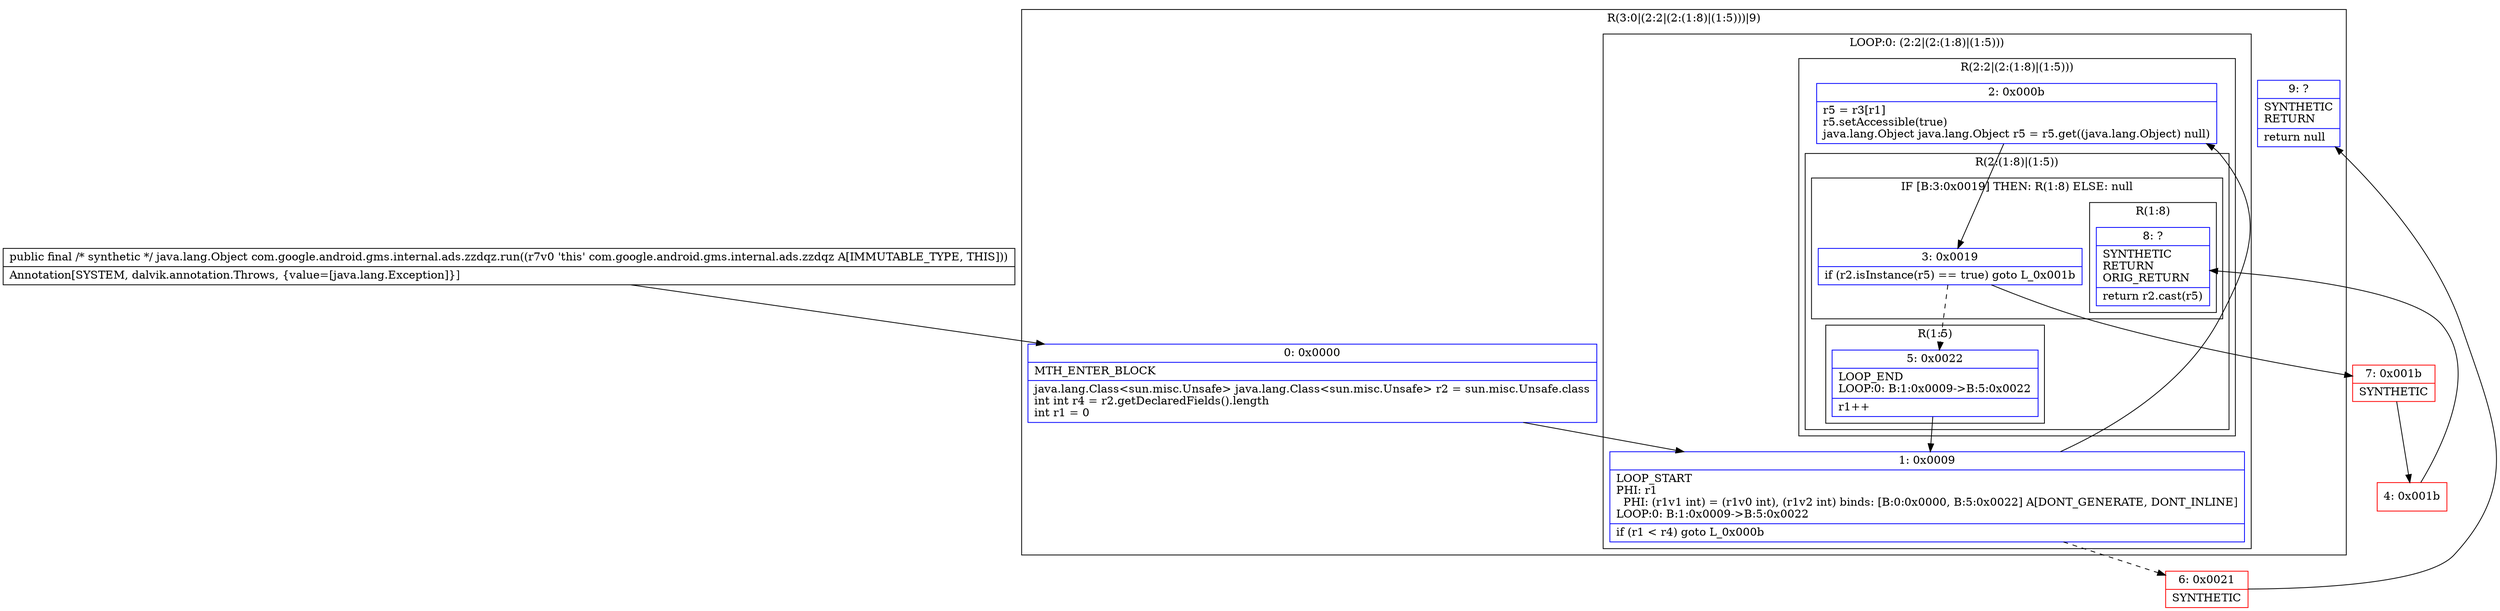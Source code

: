 digraph "CFG forcom.google.android.gms.internal.ads.zzdqz.run()Ljava\/lang\/Object;" {
subgraph cluster_Region_596770286 {
label = "R(3:0|(2:2|(2:(1:8)|(1:5)))|9)";
node [shape=record,color=blue];
Node_0 [shape=record,label="{0\:\ 0x0000|MTH_ENTER_BLOCK\l|java.lang.Class\<sun.misc.Unsafe\> java.lang.Class\<sun.misc.Unsafe\> r2 = sun.misc.Unsafe.class\lint int r4 = r2.getDeclaredFields().length\lint r1 = 0\l}"];
subgraph cluster_LoopRegion_1147381945 {
label = "LOOP:0: (2:2|(2:(1:8)|(1:5)))";
node [shape=record,color=blue];
Node_1 [shape=record,label="{1\:\ 0x0009|LOOP_START\lPHI: r1 \l  PHI: (r1v1 int) = (r1v0 int), (r1v2 int) binds: [B:0:0x0000, B:5:0x0022] A[DONT_GENERATE, DONT_INLINE]\lLOOP:0: B:1:0x0009\-\>B:5:0x0022\l|if (r1 \< r4) goto L_0x000b\l}"];
subgraph cluster_Region_11394456 {
label = "R(2:2|(2:(1:8)|(1:5)))";
node [shape=record,color=blue];
Node_2 [shape=record,label="{2\:\ 0x000b|r5 = r3[r1]\lr5.setAccessible(true)\ljava.lang.Object java.lang.Object r5 = r5.get((java.lang.Object) null)\l}"];
subgraph cluster_Region_718077104 {
label = "R(2:(1:8)|(1:5))";
node [shape=record,color=blue];
subgraph cluster_IfRegion_957803962 {
label = "IF [B:3:0x0019] THEN: R(1:8) ELSE: null";
node [shape=record,color=blue];
Node_3 [shape=record,label="{3\:\ 0x0019|if (r2.isInstance(r5) == true) goto L_0x001b\l}"];
subgraph cluster_Region_687464128 {
label = "R(1:8)";
node [shape=record,color=blue];
Node_8 [shape=record,label="{8\:\ ?|SYNTHETIC\lRETURN\lORIG_RETURN\l|return r2.cast(r5)\l}"];
}
}
subgraph cluster_Region_754925294 {
label = "R(1:5)";
node [shape=record,color=blue];
Node_5 [shape=record,label="{5\:\ 0x0022|LOOP_END\lLOOP:0: B:1:0x0009\-\>B:5:0x0022\l|r1++\l}"];
}
}
}
}
Node_9 [shape=record,label="{9\:\ ?|SYNTHETIC\lRETURN\l|return null\l}"];
}
Node_4 [shape=record,color=red,label="{4\:\ 0x001b}"];
Node_6 [shape=record,color=red,label="{6\:\ 0x0021|SYNTHETIC\l}"];
Node_7 [shape=record,color=red,label="{7\:\ 0x001b|SYNTHETIC\l}"];
MethodNode[shape=record,label="{public final \/* synthetic *\/ java.lang.Object com.google.android.gms.internal.ads.zzdqz.run((r7v0 'this' com.google.android.gms.internal.ads.zzdqz A[IMMUTABLE_TYPE, THIS]))  | Annotation[SYSTEM, dalvik.annotation.Throws, \{value=[java.lang.Exception]\}]\l}"];
MethodNode -> Node_0;
Node_0 -> Node_1;
Node_1 -> Node_2;
Node_1 -> Node_6[style=dashed];
Node_2 -> Node_3;
Node_3 -> Node_5[style=dashed];
Node_3 -> Node_7;
Node_5 -> Node_1;
Node_4 -> Node_8;
Node_6 -> Node_9;
Node_7 -> Node_4;
}

